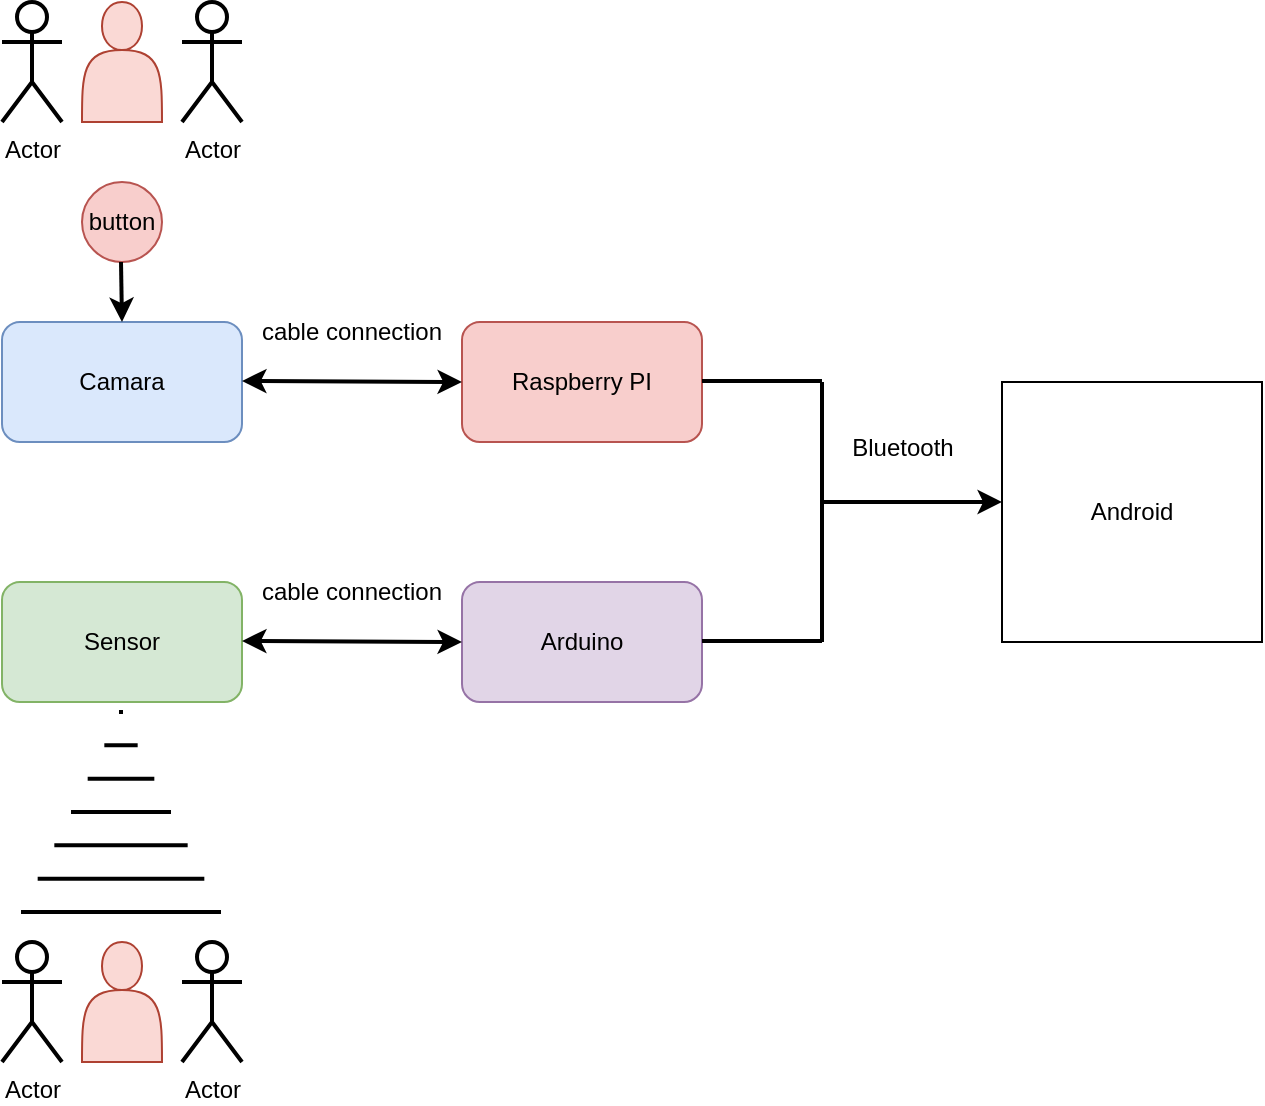 <mxfile version="23.1.2" type="device">
  <diagram name="Página-1" id="m5ZEkIe0Ds1u21Ip457F">
    <mxGraphModel dx="984" dy="634" grid="1" gridSize="10" guides="1" tooltips="1" connect="1" arrows="1" fold="1" page="1" pageScale="1" pageWidth="827" pageHeight="1169" math="0" shadow="0">
      <root>
        <mxCell id="0" />
        <mxCell id="1" parent="0" />
        <mxCell id="HDyTkOajyZTGHJc2tiK7-4" value="Raspberry PI" style="rounded=1;whiteSpace=wrap;html=1;fillColor=#f8cecc;strokeColor=#b85450;" vertex="1" parent="1">
          <mxGeometry x="240" y="290" width="120" height="60" as="geometry" />
        </mxCell>
        <mxCell id="HDyTkOajyZTGHJc2tiK7-5" value="Camara" style="rounded=1;whiteSpace=wrap;html=1;fillColor=#dae8fc;strokeColor=#6c8ebf;" vertex="1" parent="1">
          <mxGeometry x="10" y="290" width="120" height="60" as="geometry" />
        </mxCell>
        <mxCell id="HDyTkOajyZTGHJc2tiK7-6" value="" style="endArrow=classic;startArrow=classic;html=1;rounded=0;strokeWidth=2;entryX=0;entryY=0.5;entryDx=0;entryDy=0;" edge="1" parent="1" target="HDyTkOajyZTGHJc2tiK7-4">
          <mxGeometry width="50" height="50" relative="1" as="geometry">
            <mxPoint x="130" y="319.5" as="sourcePoint" />
            <mxPoint x="200" y="319.5" as="targetPoint" />
          </mxGeometry>
        </mxCell>
        <mxCell id="HDyTkOajyZTGHJc2tiK7-13" value="cable connection" style="text;html=1;strokeColor=none;fillColor=none;align=center;verticalAlign=middle;whiteSpace=wrap;rounded=0;" vertex="1" parent="1">
          <mxGeometry x="130" y="280" width="110" height="30" as="geometry" />
        </mxCell>
        <mxCell id="HDyTkOajyZTGHJc2tiK7-14" value="Sensor" style="rounded=1;whiteSpace=wrap;html=1;fillColor=#d5e8d4;strokeColor=#82b366;" vertex="1" parent="1">
          <mxGeometry x="10" y="420" width="120" height="60" as="geometry" />
        </mxCell>
        <mxCell id="HDyTkOajyZTGHJc2tiK7-15" value="Arduino" style="rounded=1;whiteSpace=wrap;html=1;fillColor=#e1d5e7;strokeColor=#9673a6;" vertex="1" parent="1">
          <mxGeometry x="240" y="420" width="120" height="60" as="geometry" />
        </mxCell>
        <mxCell id="HDyTkOajyZTGHJc2tiK7-16" value="" style="endArrow=classic;startArrow=classic;html=1;rounded=0;strokeWidth=2;entryX=0;entryY=0.5;entryDx=0;entryDy=0;" edge="1" parent="1">
          <mxGeometry width="50" height="50" relative="1" as="geometry">
            <mxPoint x="130" y="449.5" as="sourcePoint" />
            <mxPoint x="240" y="450" as="targetPoint" />
          </mxGeometry>
        </mxCell>
        <mxCell id="HDyTkOajyZTGHJc2tiK7-21" value="cable connection" style="text;html=1;strokeColor=none;fillColor=none;align=center;verticalAlign=middle;whiteSpace=wrap;rounded=0;" vertex="1" parent="1">
          <mxGeometry x="130" y="410" width="110" height="30" as="geometry" />
        </mxCell>
        <mxCell id="HDyTkOajyZTGHJc2tiK7-22" value="" style="endArrow=none;html=1;rounded=0;strokeWidth=2;" edge="1" parent="1">
          <mxGeometry width="50" height="50" relative="1" as="geometry">
            <mxPoint x="360" y="319.5" as="sourcePoint" />
            <mxPoint x="420" y="319.5" as="targetPoint" />
          </mxGeometry>
        </mxCell>
        <mxCell id="HDyTkOajyZTGHJc2tiK7-23" value="" style="endArrow=none;html=1;rounded=0;strokeWidth=2;" edge="1" parent="1">
          <mxGeometry width="50" height="50" relative="1" as="geometry">
            <mxPoint x="360" y="449.5" as="sourcePoint" />
            <mxPoint x="420" y="449.5" as="targetPoint" />
          </mxGeometry>
        </mxCell>
        <mxCell id="HDyTkOajyZTGHJc2tiK7-25" value="" style="endArrow=none;html=1;rounded=0;strokeWidth=2;" edge="1" parent="1">
          <mxGeometry width="50" height="50" relative="1" as="geometry">
            <mxPoint x="420" y="320" as="sourcePoint" />
            <mxPoint x="420" y="450" as="targetPoint" />
            <Array as="points">
              <mxPoint x="420" y="330" />
            </Array>
          </mxGeometry>
        </mxCell>
        <mxCell id="HDyTkOajyZTGHJc2tiK7-26" value="" style="endArrow=classic;html=1;rounded=0;strokeWidth=2;" edge="1" parent="1">
          <mxGeometry width="50" height="50" relative="1" as="geometry">
            <mxPoint x="420" y="380" as="sourcePoint" />
            <mxPoint x="510" y="380" as="targetPoint" />
          </mxGeometry>
        </mxCell>
        <mxCell id="HDyTkOajyZTGHJc2tiK7-28" value="Android" style="whiteSpace=wrap;html=1;aspect=fixed;" vertex="1" parent="1">
          <mxGeometry x="510" y="320" width="130" height="130" as="geometry" />
        </mxCell>
        <mxCell id="HDyTkOajyZTGHJc2tiK7-29" value="button" style="ellipse;whiteSpace=wrap;html=1;aspect=fixed;fillColor=#f8cecc;strokeColor=#b85450;" vertex="1" parent="1">
          <mxGeometry x="50" y="220" width="40" height="40" as="geometry" />
        </mxCell>
        <mxCell id="HDyTkOajyZTGHJc2tiK7-30" value="" style="endArrow=classic;html=1;rounded=0;strokeWidth=2;" edge="1" parent="1">
          <mxGeometry width="50" height="50" relative="1" as="geometry">
            <mxPoint x="69.5" y="260" as="sourcePoint" />
            <mxPoint x="70" y="290" as="targetPoint" />
          </mxGeometry>
        </mxCell>
        <mxCell id="HDyTkOajyZTGHJc2tiK7-31" value="" style="shape=mxgraph.arrows2.wedgeArrowDashed2;html=1;bendable=0;startWidth=50;stepSize=15;rounded=0;strokeWidth=2;" edge="1" parent="1">
          <mxGeometry width="100" height="100" relative="1" as="geometry">
            <mxPoint x="69.5" y="585" as="sourcePoint" />
            <mxPoint x="69.5" y="485" as="targetPoint" />
          </mxGeometry>
        </mxCell>
        <mxCell id="HDyTkOajyZTGHJc2tiK7-33" value="" style="shape=actor;whiteSpace=wrap;html=1;fillColor=#fad9d5;strokeColor=#ae4132;" vertex="1" parent="1">
          <mxGeometry x="50" y="600" width="40" height="60" as="geometry" />
        </mxCell>
        <mxCell id="HDyTkOajyZTGHJc2tiK7-34" value="" style="shape=actor;whiteSpace=wrap;html=1;fillColor=#fad9d5;strokeColor=#ae4132;" vertex="1" parent="1">
          <mxGeometry x="50" y="130" width="40" height="60" as="geometry" />
        </mxCell>
        <mxCell id="HDyTkOajyZTGHJc2tiK7-35" value="Bluetooth" style="text;html=1;align=center;verticalAlign=middle;resizable=0;points=[];autosize=1;strokeColor=none;fillColor=none;" vertex="1" parent="1">
          <mxGeometry x="425" y="338" width="70" height="30" as="geometry" />
        </mxCell>
        <mxCell id="HDyTkOajyZTGHJc2tiK7-36" value="Actor" style="shape=umlActor;verticalLabelPosition=bottom;verticalAlign=top;html=1;outlineConnect=0;strokeWidth=2;" vertex="1" parent="1">
          <mxGeometry x="100" y="130" width="30" height="60" as="geometry" />
        </mxCell>
        <mxCell id="HDyTkOajyZTGHJc2tiK7-37" value="Actor" style="shape=umlActor;verticalLabelPosition=bottom;verticalAlign=top;html=1;outlineConnect=0;strokeWidth=2;" vertex="1" parent="1">
          <mxGeometry x="10" y="130" width="30" height="60" as="geometry" />
        </mxCell>
        <mxCell id="HDyTkOajyZTGHJc2tiK7-38" value="Actor" style="shape=umlActor;verticalLabelPosition=bottom;verticalAlign=top;html=1;outlineConnect=0;strokeWidth=2;" vertex="1" parent="1">
          <mxGeometry x="100" y="600" width="30" height="60" as="geometry" />
        </mxCell>
        <mxCell id="HDyTkOajyZTGHJc2tiK7-39" value="Actor" style="shape=umlActor;verticalLabelPosition=bottom;verticalAlign=top;html=1;outlineConnect=0;strokeWidth=2;" vertex="1" parent="1">
          <mxGeometry x="10" y="600" width="30" height="60" as="geometry" />
        </mxCell>
      </root>
    </mxGraphModel>
  </diagram>
</mxfile>
